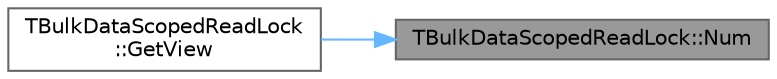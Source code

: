 digraph "TBulkDataScopedReadLock::Num"
{
 // INTERACTIVE_SVG=YES
 // LATEX_PDF_SIZE
  bgcolor="transparent";
  edge [fontname=Helvetica,fontsize=10,labelfontname=Helvetica,labelfontsize=10];
  node [fontname=Helvetica,fontsize=10,shape=box,height=0.2,width=0.4];
  rankdir="RL";
  Node1 [id="Node000001",label="TBulkDataScopedReadLock::Num",height=0.2,width=0.4,color="gray40", fillcolor="grey60", style="filled", fontcolor="black",tooltip="Returns the number of elements in the bulkdata payload."];
  Node1 -> Node2 [id="edge1_Node000001_Node000002",dir="back",color="steelblue1",style="solid",tooltip=" "];
  Node2 [id="Node000002",label="TBulkDataScopedReadLock\l::GetView",height=0.2,width=0.4,color="grey40", fillcolor="white", style="filled",URL="$dd/d83/classTBulkDataScopedReadLock.html#abc7b5295a55dc2008ba18a6010887a7e",tooltip="Returns the bulkdata payload wrapped in a TConstArrayView64 for added safety."];
}
